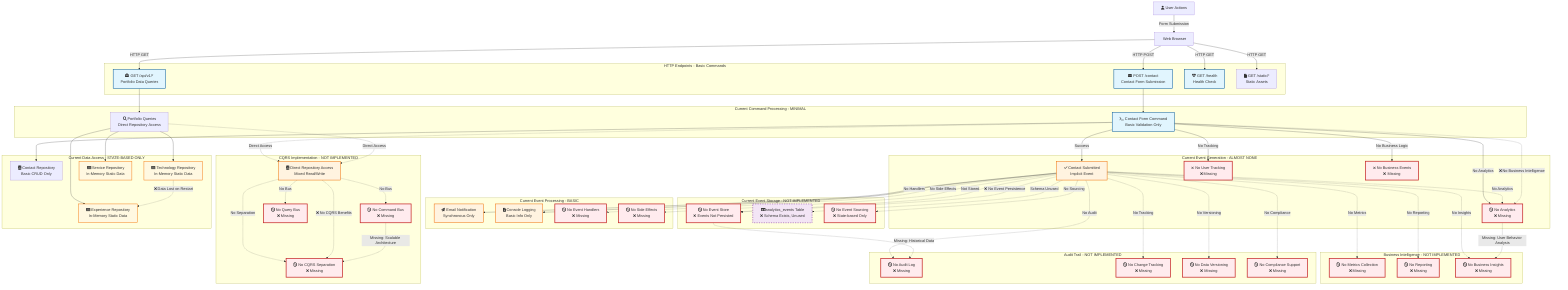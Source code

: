 %% Current Events & Commands - Holger Hahn Website
%% Maps current event sourcing and command handling (if any exists)
%% Shows analytics events, contact form processing
%% Created: 2025-07-26 21:12

graph TB
    %% External Triggers
    User[fa:fa-user User Actions]
    Browser[fa:fa-browser Web Browser]
    
    %% Current HTTP Endpoints (Command-like)
    subgraph "HTTP Endpoints - Basic Commands"
        ContactFormEndpoint[fa:fa-envelope POST /contact<br/>Contact Form Submission]
        PortfolioEndpoints[fa:fa-briefcase GET /api/v1/*<br/>Portfolio Data Queries]
        HealthEndpoint[fa:fa-heartbeat GET /health<br/>Health Check]
        StaticEndpoints[fa:fa-file GET /static/*<br/>Static Assets]
    end
    
    %% Current Command Processing (Limited)
    subgraph "Current Command Processing - MINIMAL"
        ContactCommand[fa:fa-terminal Contact Form Command<br/>Basic Validation Only]
        PortfolioQueries[fa:fa-search Portfolio Queries<br/>Direct Repository Access]
    end
    
    %% Current Event Generation (Very Limited)
    subgraph "Current Event Generation - ALMOST NONE"
        ContactSubmitted[fa:fa-check Contact Submitted<br/>Implicit Event]
        NoAnalytics[fa:fa-times No Analytics Events<br/>❌ Missing]
        NoUserTracking[fa:fa-times No User Tracking<br/>❌ Missing]
        NoBusinessEvents[fa:fa-times No Business Events<br/>❌ Missing]
    end
    
    %% Current Event Storage (Non-existent)
    subgraph "Current Event Storage - NOT IMPLEMENTED"
        NoEventStore[fa:fa-ban No Event Store<br/>❌ Events Not Persisted]
        AnalyticsTableUnused[fa:fa-table analytics_events Table<br/>❌ Schema Exists, Unused]
        NoEventSourcing[fa:fa-ban No Event Sourcing<br/>❌ State-based Only]
    end
    
    %% Current Event Processing (Minimal)
    subgraph "Current Event Processing - BASIC"
        EmailNotification[fa:fa-paper-plane Email Notification<br/>Synchronous Only]
        LoggingOnly[fa:fa-file-text Console Logging<br/>Basic Info Only]
        NoEventHandlers[fa:fa-ban No Event Handlers<br/>❌ Missing]
        NoSideEffects[fa:fa-ban No Side Effects<br/>❌ Missing]
    end
    
    %% Current Command/Query Separation (None)
    subgraph "CQRS Implementation - NOT IMPLEMENTED"
        NoCommandBus[fa:fa-ban No Command Bus<br/>❌ Missing]
        NoQueryBus[fa:fa-ban No Query Bus<br/>❌ Missing]
        DirectRepoAccess[fa:fa-database Direct Repository Access<br/>Mixed Read/Write]
        NoSeparation[fa:fa-ban No CQRS Separation<br/>❌ Missing]
    end
    
    %% Current Business Intelligence (Missing)
    subgraph "Business Intelligence - NOT IMPLEMENTED"
        NoAnalytics[fa:fa-ban No Analytics<br/>❌ Missing]
        NoMetrics[fa:fa-ban No Metrics Collection<br/>❌ Missing]
        NoReporting[fa:fa-ban No Reporting<br/>❌ Missing]
        NoInsights[fa:fa-ban No Business Insights<br/>❌ Missing]
    end
    
    %% Current Audit Trail (Missing)
    subgraph "Audit Trail - NOT IMPLEMENTED"
        NoAuditLog[fa:fa-ban No Audit Log<br/>❌ Missing]
        NoChangeTracking[fa:fa-ban No Change Tracking<br/>❌ Missing]
        NoVersioning[fa:fa-ban No Data Versioning<br/>❌ Missing]
        NoCompliance[fa:fa-ban No Compliance Support<br/>❌ Missing]
    end
    
    %% Simple Current Flow
    User -->|Form Submission| Browser
    Browser -->|HTTP POST| ContactFormEndpoint
    Browser -->|HTTP GET| PortfolioEndpoints
    Browser -->|HTTP GET| HealthEndpoint
    Browser -->|HTTP GET| StaticEndpoints
    
    %% Command Processing (Basic)
    ContactFormEndpoint --> ContactCommand
    PortfolioEndpoints --> PortfolioQueries
    
    %% Limited Event Generation
    ContactCommand -->|Success| ContactSubmitted
    ContactCommand -->|No Analytics| NoAnalytics
    ContactCommand -->|No Tracking| NoUserTracking
    ContactCommand -->|No Business Logic| NoBusinessEvents
    
    %% No Event Storage
    ContactSubmitted -.->|Not Stored| NoEventStore
    ContactSubmitted -.->|Schema Unused| AnalyticsTableUnused
    ContactSubmitted -.->|No Sourcing| NoEventSourcing
    
    %% Basic Processing
    ContactSubmitted --> EmailNotification
    ContactSubmitted --> LoggingOnly
    ContactSubmitted -.->|No Handlers| NoEventHandlers
    ContactSubmitted -.->|No Side Effects| NoSideEffects
    
    %% No CQRS
    ContactCommand -.->|Direct Access| DirectRepoAccess
    PortfolioQueries -.->|Direct Access| DirectRepoAccess
    DirectRepoAccess -.->|No Bus| NoCommandBus
    DirectRepoAccess -.->|No Bus| NoQueryBus
    DirectRepoAccess -.->|No Separation| NoSeparation
    
    %% Missing Components
    ContactSubmitted -.->|No Analytics| NoAnalytics
    ContactSubmitted -.->|No Metrics| NoMetrics
    ContactSubmitted -.->|No Reporting| NoReporting
    ContactSubmitted -.->|No Insights| NoInsights
    
    %% No Audit
    ContactSubmitted -.->|No Audit| NoAuditLog
    ContactSubmitted -.->|No Tracking| NoChangeTracking
    ContactSubmitted -.->|No Versioning| NoVersioning
    ContactSubmitted -.->|No Compliance| NoCompliance
    
    %% Current Repositories (State-based)
    subgraph "Current Data Access - STATE-BASED ONLY"
        ContactRepo[fa:fa-database Contact Repository<br/>Basic CRUD Only]
        TechRepoMem[fa:fa-memory Technology Repository<br/>In-Memory Static Data]
        ExpRepoMem[fa:fa-memory Experience Repository<br/>In-Memory Static Data]
        ServiceRepoMem[fa:fa-memory Service Repository<br/>In-Memory Static Data]
    end
    
    %% Repository Connections
    ContactCommand --> ContactRepo
    PortfolioQueries --> TechRepoMem
    PortfolioQueries --> ExpRepoMem
    PortfolioQueries --> ServiceRepoMem
    
    %% Styling
    classDef current fill:#e1f5fe,stroke:#01579b,stroke-width:2px
    classDef missing fill:#ffebee,stroke:#c62828,stroke-width:3px
    classDef minimal fill:#fff3e0,stroke:#ef6c00,stroke-width:2px
    classDef unused fill:#f3e5f5,stroke:#7b1fa2,stroke-width:2px,stroke-dasharray: 5 5
    classDef memory fill:#fff8e1,stroke:#f57f17,stroke-width:2px
    
    class ContactFormEndpoint,PortfolioEndpoints,HealthEndpoint,ContactCommand current
    class NoAnalytics,NoUserTracking,NoBusinessEvents,NoEventStore,NoEventSourcing,NoEventHandlers,NoSideEffects,NoCommandBus,NoQueryBus,NoSeparation,NoMetrics,NoReporting,NoInsights,NoAuditLog,NoChangeTracking,NoVersioning,NoCompliance missing
    class ContactSubmitted,EmailNotification,LoggingOnly,DirectRepoAccess minimal
    class AnalyticsTableUnused unused
    class TechRepoMem,ExpRepoMem,ServiceRepoMem memory
    
    %% Problem Annotations
    ContactSubmitted -.->|❌ No Event Persistence| NoEventStore
    ContactCommand -.->|❌ No Business Intelligence| NoAnalytics
    DirectRepoAccess -.->|❌ No CQRS Benefits| NoSeparation
    TechRepoMem -.->|❌ Data Lost on Restart| ExpRepoMem
    
    %% Missing Capabilities Callouts
    NoAnalytics -.->|Missing: User Behavior Analysis| NoInsights
    NoEventStore -.->|Missing: Historical Data| NoAuditLog
    NoCommandBus -.->|Missing: Scalable Architecture| NoSeparation